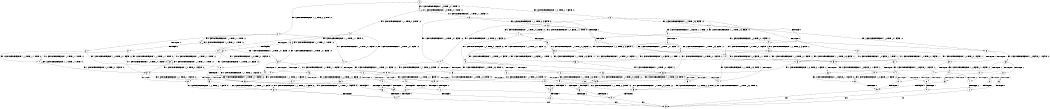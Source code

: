 digraph BCG {
size = "7, 10.5";
center = TRUE;
node [shape = circle];
0 [peripheries = 2];
0 -> 1 [label = "EX !1 !ATOMIC_EXCH_BRANCH (1, +0, TRUE, +0, 1, TRUE) !:0:"];
0 -> 2 [label = "EX !2 !ATOMIC_EXCH_BRANCH (1, +1, TRUE, +0, 3, TRUE) !:0:"];
0 -> 3 [label = "EX !0 !ATOMIC_EXCH_BRANCH (1, +1, TRUE, +1, 1, FALSE) !:0:"];
1 -> 4 [label = "EX !2 !ATOMIC_EXCH_BRANCH (1, +1, TRUE, +0, 3, TRUE) !:0:"];
1 -> 5 [label = "EX !0 !ATOMIC_EXCH_BRANCH (1, +1, TRUE, +1, 1, FALSE) !:0:"];
1 -> 1 [label = "EX !1 !ATOMIC_EXCH_BRANCH (1, +0, TRUE, +0, 1, TRUE) !:0:"];
2 -> 6 [label = "TERMINATE !2"];
2 -> 7 [label = "EX !1 !ATOMIC_EXCH_BRANCH (1, +0, TRUE, +0, 1, FALSE) !:0:"];
2 -> 8 [label = "EX !0 !ATOMIC_EXCH_BRANCH (1, +1, TRUE, +1, 1, TRUE) !:0:"];
3 -> 9 [label = "TERMINATE !0"];
3 -> 10 [label = "EX !1 !ATOMIC_EXCH_BRANCH (1, +0, TRUE, +0, 1, FALSE) !:0:"];
3 -> 11 [label = "EX !2 !ATOMIC_EXCH_BRANCH (1, +1, TRUE, +0, 3, FALSE) !:0:"];
4 -> 12 [label = "TERMINATE !2"];
4 -> 13 [label = "EX !0 !ATOMIC_EXCH_BRANCH (1, +1, TRUE, +1, 1, TRUE) !:0:"];
4 -> 7 [label = "EX !1 !ATOMIC_EXCH_BRANCH (1, +0, TRUE, +0, 1, FALSE) !:0:"];
5 -> 14 [label = "TERMINATE !0"];
5 -> 15 [label = "EX !2 !ATOMIC_EXCH_BRANCH (1, +1, TRUE, +0, 3, FALSE) !:0:"];
5 -> 10 [label = "EX !1 !ATOMIC_EXCH_BRANCH (1, +0, TRUE, +0, 1, FALSE) !:0:"];
6 -> 16 [label = "EX !1 !ATOMIC_EXCH_BRANCH (1, +0, TRUE, +0, 1, FALSE) !:0:"];
6 -> 17 [label = "EX !0 !ATOMIC_EXCH_BRANCH (1, +1, TRUE, +1, 1, TRUE) !:0:"];
7 -> 18 [label = "TERMINATE !1"];
7 -> 19 [label = "TERMINATE !2"];
7 -> 20 [label = "EX !0 !ATOMIC_EXCH_BRANCH (1, +1, TRUE, +1, 1, FALSE) !:0:"];
8 -> 21 [label = "TERMINATE !2"];
8 -> 22 [label = "EX !1 !ATOMIC_EXCH_BRANCH (1, +0, TRUE, +0, 1, FALSE) !:0:"];
8 -> 8 [label = "EX !0 !ATOMIC_EXCH_BRANCH (1, +1, TRUE, +1, 1, TRUE) !:0:"];
9 -> 23 [label = "EX !2 !ATOMIC_EXCH_BRANCH (1, +1, TRUE, +0, 3, FALSE) !:1:"];
9 -> 24 [label = "EX !1 !ATOMIC_EXCH_BRANCH (1, +0, TRUE, +0, 1, FALSE) !:1:"];
10 -> 25 [label = "TERMINATE !1"];
10 -> 26 [label = "TERMINATE !0"];
10 -> 20 [label = "EX !2 !ATOMIC_EXCH_BRANCH (1, +1, TRUE, +0, 3, TRUE) !:0:"];
11 -> 27 [label = "TERMINATE !0"];
11 -> 28 [label = "EX !1 !ATOMIC_EXCH_BRANCH (1, +0, TRUE, +0, 1, FALSE) !:0:"];
11 -> 29 [label = "EX !2 !ATOMIC_EXCH_BRANCH (1, +0, FALSE, +1, 1, TRUE) !:0:"];
12 -> 30 [label = "EX !0 !ATOMIC_EXCH_BRANCH (1, +1, TRUE, +1, 1, TRUE) !:0:"];
12 -> 16 [label = "EX !1 !ATOMIC_EXCH_BRANCH (1, +0, TRUE, +0, 1, FALSE) !:0:"];
13 -> 31 [label = "TERMINATE !2"];
13 -> 22 [label = "EX !1 !ATOMIC_EXCH_BRANCH (1, +0, TRUE, +0, 1, FALSE) !:0:"];
13 -> 13 [label = "EX !0 !ATOMIC_EXCH_BRANCH (1, +1, TRUE, +1, 1, TRUE) !:0:"];
14 -> 32 [label = "EX !2 !ATOMIC_EXCH_BRANCH (1, +1, TRUE, +0, 3, FALSE) !:1:"];
14 -> 24 [label = "EX !1 !ATOMIC_EXCH_BRANCH (1, +0, TRUE, +0, 1, FALSE) !:1:"];
15 -> 33 [label = "TERMINATE !0"];
15 -> 34 [label = "EX !2 !ATOMIC_EXCH_BRANCH (1, +0, FALSE, +1, 1, TRUE) !:0:"];
15 -> 28 [label = "EX !1 !ATOMIC_EXCH_BRANCH (1, +0, TRUE, +0, 1, FALSE) !:0:"];
16 -> 35 [label = "TERMINATE !1"];
16 -> 36 [label = "EX !0 !ATOMIC_EXCH_BRANCH (1, +1, TRUE, +1, 1, FALSE) !:0:"];
17 -> 37 [label = "EX !1 !ATOMIC_EXCH_BRANCH (1, +0, TRUE, +0, 1, FALSE) !:0:"];
17 -> 17 [label = "EX !0 !ATOMIC_EXCH_BRANCH (1, +1, TRUE, +1, 1, TRUE) !:0:"];
18 -> 38 [label = "TERMINATE !2"];
18 -> 39 [label = "EX !0 !ATOMIC_EXCH_BRANCH (1, +1, TRUE, +1, 1, FALSE) !:0:"];
19 -> 35 [label = "TERMINATE !1"];
19 -> 36 [label = "EX !0 !ATOMIC_EXCH_BRANCH (1, +1, TRUE, +1, 1, FALSE) !:0:"];
20 -> 40 [label = "TERMINATE !1"];
20 -> 41 [label = "TERMINATE !2"];
20 -> 42 [label = "TERMINATE !0"];
21 -> 37 [label = "EX !1 !ATOMIC_EXCH_BRANCH (1, +0, TRUE, +0, 1, FALSE) !:0:"];
21 -> 17 [label = "EX !0 !ATOMIC_EXCH_BRANCH (1, +1, TRUE, +1, 1, TRUE) !:0:"];
22 -> 43 [label = "TERMINATE !1"];
22 -> 44 [label = "TERMINATE !2"];
22 -> 20 [label = "EX !0 !ATOMIC_EXCH_BRANCH (1, +1, TRUE, +1, 1, FALSE) !:0:"];
23 -> 45 [label = "EX !1 !ATOMIC_EXCH_BRANCH (1, +0, TRUE, +0, 1, FALSE) !:1:"];
23 -> 46 [label = "EX !2 !ATOMIC_EXCH_BRANCH (1, +0, FALSE, +1, 1, TRUE) !:1:"];
24 -> 47 [label = "TERMINATE !1"];
24 -> 48 [label = "EX !2 !ATOMIC_EXCH_BRANCH (1, +1, TRUE, +0, 3, TRUE) !:1:"];
25 -> 49 [label = "TERMINATE !0"];
25 -> 39 [label = "EX !2 !ATOMIC_EXCH_BRANCH (1, +1, TRUE, +0, 3, TRUE) !:0:"];
26 -> 47 [label = "TERMINATE !1"];
26 -> 48 [label = "EX !2 !ATOMIC_EXCH_BRANCH (1, +1, TRUE, +0, 3, TRUE) !:1:"];
27 -> 45 [label = "EX !1 !ATOMIC_EXCH_BRANCH (1, +0, TRUE, +0, 1, FALSE) !:1:"];
27 -> 46 [label = "EX !2 !ATOMIC_EXCH_BRANCH (1, +0, FALSE, +1, 1, TRUE) !:1:"];
28 -> 50 [label = "TERMINATE !1"];
28 -> 51 [label = "TERMINATE !0"];
28 -> 52 [label = "EX !2 !ATOMIC_EXCH_BRANCH (1, +0, FALSE, +1, 1, FALSE) !:0:"];
29 -> 53 [label = "TERMINATE !0"];
29 -> 54 [label = "EX !1 !ATOMIC_EXCH_BRANCH (1, +0, TRUE, +0, 1, FALSE) !:0:"];
29 -> 11 [label = "EX !2 !ATOMIC_EXCH_BRANCH (1, +1, TRUE, +0, 3, FALSE) !:0:"];
30 -> 37 [label = "EX !1 !ATOMIC_EXCH_BRANCH (1, +0, TRUE, +0, 1, FALSE) !:0:"];
30 -> 30 [label = "EX !0 !ATOMIC_EXCH_BRANCH (1, +1, TRUE, +1, 1, TRUE) !:0:"];
31 -> 37 [label = "EX !1 !ATOMIC_EXCH_BRANCH (1, +0, TRUE, +0, 1, FALSE) !:0:"];
31 -> 30 [label = "EX !0 !ATOMIC_EXCH_BRANCH (1, +1, TRUE, +1, 1, TRUE) !:0:"];
32 -> 55 [label = "EX !2 !ATOMIC_EXCH_BRANCH (1, +0, FALSE, +1, 1, TRUE) !:1:"];
32 -> 45 [label = "EX !1 !ATOMIC_EXCH_BRANCH (1, +0, TRUE, +0, 1, FALSE) !:1:"];
33 -> 55 [label = "EX !2 !ATOMIC_EXCH_BRANCH (1, +0, FALSE, +1, 1, TRUE) !:1:"];
33 -> 45 [label = "EX !1 !ATOMIC_EXCH_BRANCH (1, +0, TRUE, +0, 1, FALSE) !:1:"];
34 -> 56 [label = "TERMINATE !0"];
34 -> 15 [label = "EX !2 !ATOMIC_EXCH_BRANCH (1, +1, TRUE, +0, 3, FALSE) !:0:"];
34 -> 54 [label = "EX !1 !ATOMIC_EXCH_BRANCH (1, +0, TRUE, +0, 1, FALSE) !:0:"];
35 -> 57 [label = "EX !0 !ATOMIC_EXCH_BRANCH (1, +1, TRUE, +1, 1, FALSE) !:0:"];
36 -> 58 [label = "TERMINATE !1"];
36 -> 59 [label = "TERMINATE !0"];
37 -> 60 [label = "TERMINATE !1"];
37 -> 36 [label = "EX !0 !ATOMIC_EXCH_BRANCH (1, +1, TRUE, +1, 1, FALSE) !:0:"];
38 -> 57 [label = "EX !0 !ATOMIC_EXCH_BRANCH (1, +1, TRUE, +1, 1, FALSE) !:0:"];
39 -> 61 [label = "TERMINATE !2"];
39 -> 62 [label = "TERMINATE !0"];
40 -> 61 [label = "TERMINATE !2"];
40 -> 62 [label = "TERMINATE !0"];
41 -> 58 [label = "TERMINATE !1"];
41 -> 59 [label = "TERMINATE !0"];
42 -> 63 [label = "TERMINATE !1"];
42 -> 64 [label = "TERMINATE !2"];
43 -> 65 [label = "TERMINATE !2"];
43 -> 39 [label = "EX !0 !ATOMIC_EXCH_BRANCH (1, +1, TRUE, +1, 1, FALSE) !:0:"];
44 -> 60 [label = "TERMINATE !1"];
44 -> 36 [label = "EX !0 !ATOMIC_EXCH_BRANCH (1, +1, TRUE, +1, 1, FALSE) !:0:"];
45 -> 66 [label = "TERMINATE !1"];
45 -> 67 [label = "EX !2 !ATOMIC_EXCH_BRANCH (1, +0, FALSE, +1, 1, FALSE) !:1:"];
46 -> 68 [label = "EX !1 !ATOMIC_EXCH_BRANCH (1, +0, TRUE, +0, 1, FALSE) !:1:"];
46 -> 23 [label = "EX !2 !ATOMIC_EXCH_BRANCH (1, +1, TRUE, +0, 3, FALSE) !:1:"];
47 -> 69 [label = "EX !2 !ATOMIC_EXCH_BRANCH (1, +1, TRUE, +0, 3, TRUE) !:2:"];
48 -> 63 [label = "TERMINATE !1"];
48 -> 64 [label = "TERMINATE !2"];
49 -> 69 [label = "EX !2 !ATOMIC_EXCH_BRANCH (1, +1, TRUE, +0, 3, TRUE) !:2:"];
50 -> 70 [label = "TERMINATE !0"];
50 -> 71 [label = "EX !2 !ATOMIC_EXCH_BRANCH (1, +0, FALSE, +1, 1, FALSE) !:0:"];
51 -> 66 [label = "TERMINATE !1"];
51 -> 67 [label = "EX !2 !ATOMIC_EXCH_BRANCH (1, +0, FALSE, +1, 1, FALSE) !:1:"];
52 -> 72 [label = "TERMINATE !1"];
52 -> 73 [label = "TERMINATE !2"];
52 -> 74 [label = "TERMINATE !0"];
53 -> 68 [label = "EX !1 !ATOMIC_EXCH_BRANCH (1, +0, TRUE, +0, 1, FALSE) !:1:"];
53 -> 23 [label = "EX !2 !ATOMIC_EXCH_BRANCH (1, +1, TRUE, +0, 3, FALSE) !:1:"];
54 -> 75 [label = "TERMINATE !1"];
54 -> 76 [label = "TERMINATE !0"];
54 -> 20 [label = "EX !2 !ATOMIC_EXCH_BRANCH (1, +1, TRUE, +0, 3, TRUE) !:0:"];
55 -> 32 [label = "EX !2 !ATOMIC_EXCH_BRANCH (1, +1, TRUE, +0, 3, FALSE) !:1:"];
55 -> 68 [label = "EX !1 !ATOMIC_EXCH_BRANCH (1, +0, TRUE, +0, 1, FALSE) !:1:"];
56 -> 32 [label = "EX !2 !ATOMIC_EXCH_BRANCH (1, +1, TRUE, +0, 3, FALSE) !:1:"];
56 -> 68 [label = "EX !1 !ATOMIC_EXCH_BRANCH (1, +0, TRUE, +0, 1, FALSE) !:1:"];
57 -> 77 [label = "TERMINATE !0"];
58 -> 77 [label = "TERMINATE !0"];
59 -> 78 [label = "TERMINATE !1"];
60 -> 57 [label = "EX !0 !ATOMIC_EXCH_BRANCH (1, +1, TRUE, +1, 1, FALSE) !:0:"];
61 -> 77 [label = "TERMINATE !0"];
62 -> 79 [label = "TERMINATE !2"];
63 -> 79 [label = "TERMINATE !2"];
64 -> 78 [label = "TERMINATE !1"];
65 -> 57 [label = "EX !0 !ATOMIC_EXCH_BRANCH (1, +1, TRUE, +1, 1, FALSE) !:0:"];
66 -> 80 [label = "EX !2 !ATOMIC_EXCH_BRANCH (1, +0, FALSE, +1, 1, FALSE) !:2:"];
67 -> 81 [label = "TERMINATE !1"];
67 -> 82 [label = "TERMINATE !2"];
68 -> 83 [label = "TERMINATE !1"];
68 -> 48 [label = "EX !2 !ATOMIC_EXCH_BRANCH (1, +1, TRUE, +0, 3, TRUE) !:1:"];
69 -> 79 [label = "TERMINATE !2"];
70 -> 80 [label = "EX !2 !ATOMIC_EXCH_BRANCH (1, +0, FALSE, +1, 1, FALSE) !:2:"];
71 -> 84 [label = "TERMINATE !2"];
71 -> 85 [label = "TERMINATE !0"];
72 -> 84 [label = "TERMINATE !2"];
72 -> 85 [label = "TERMINATE !0"];
73 -> 86 [label = "TERMINATE !1"];
73 -> 87 [label = "TERMINATE !0"];
74 -> 81 [label = "TERMINATE !1"];
74 -> 82 [label = "TERMINATE !2"];
75 -> 88 [label = "TERMINATE !0"];
75 -> 39 [label = "EX !2 !ATOMIC_EXCH_BRANCH (1, +1, TRUE, +0, 3, TRUE) !:0:"];
76 -> 83 [label = "TERMINATE !1"];
76 -> 48 [label = "EX !2 !ATOMIC_EXCH_BRANCH (1, +1, TRUE, +0, 3, TRUE) !:1:"];
77 -> 89 [label = "exit"];
78 -> 89 [label = "exit"];
79 -> 89 [label = "exit"];
80 -> 90 [label = "TERMINATE !2"];
81 -> 90 [label = "TERMINATE !2"];
82 -> 91 [label = "TERMINATE !1"];
83 -> 69 [label = "EX !2 !ATOMIC_EXCH_BRANCH (1, +1, TRUE, +0, 3, TRUE) !:2:"];
84 -> 92 [label = "TERMINATE !0"];
85 -> 90 [label = "TERMINATE !2"];
86 -> 92 [label = "TERMINATE !0"];
87 -> 91 [label = "TERMINATE !1"];
88 -> 69 [label = "EX !2 !ATOMIC_EXCH_BRANCH (1, +1, TRUE, +0, 3, TRUE) !:2:"];
90 -> 89 [label = "exit"];
91 -> 89 [label = "exit"];
92 -> 89 [label = "exit"];
}
